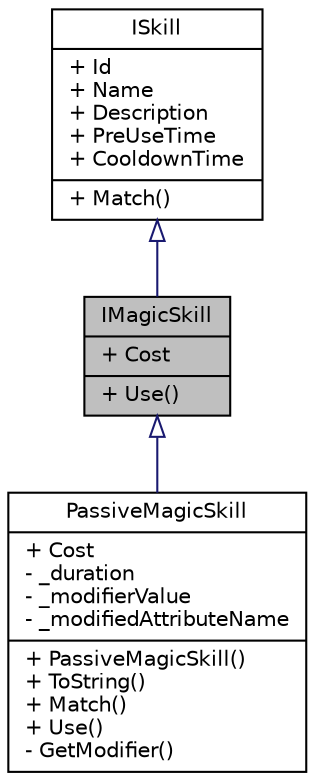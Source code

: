 digraph "IMagicSkill"
{
 // INTERACTIVE_SVG=YES
  edge [fontname="Helvetica",fontsize="10",labelfontname="Helvetica",labelfontsize="10"];
  node [fontname="Helvetica",fontsize="10",shape=record];
  Node1 [label="{IMagicSkill\n|+ Cost\l|+ Use()\l}",height=0.2,width=0.4,color="black", fillcolor="grey75", style="filled", fontcolor="black"];
  Node2 -> Node1 [dir="back",color="midnightblue",fontsize="10",style="solid",arrowtail="onormal",fontname="Helvetica"];
  Node2 [label="{ISkill\n|+ Id\l+ Name\l+ Description\l+ PreUseTime\l+ CooldownTime\l|+ Match()\l}",height=0.2,width=0.4,color="black", fillcolor="white", style="filled",URL="$d5/dc7/interface_action_rpg_kit_1_1_character_1_1_skill_1_1_i_skill.xhtml",tooltip="Interface for Skills."];
  Node1 -> Node3 [dir="back",color="midnightblue",fontsize="10",style="solid",arrowtail="onormal",fontname="Helvetica"];
  Node3 [label="{PassiveMagicSkill\n|+ Cost\l- _duration\l- _modifierValue\l- _modifiedAttributeName\l|+ PassiveMagicSkill()\l+ ToString()\l+ Match()\l+ Use()\l- GetModifier()\l}",height=0.2,width=0.4,color="black", fillcolor="white", style="filled",URL="$dc/dac/class_action_rpg_kit_1_1_character_1_1_skill_1_1_passive_magic_skill.xhtml",tooltip="A passive MagicSkill adds buffs on the User itself."];
}
